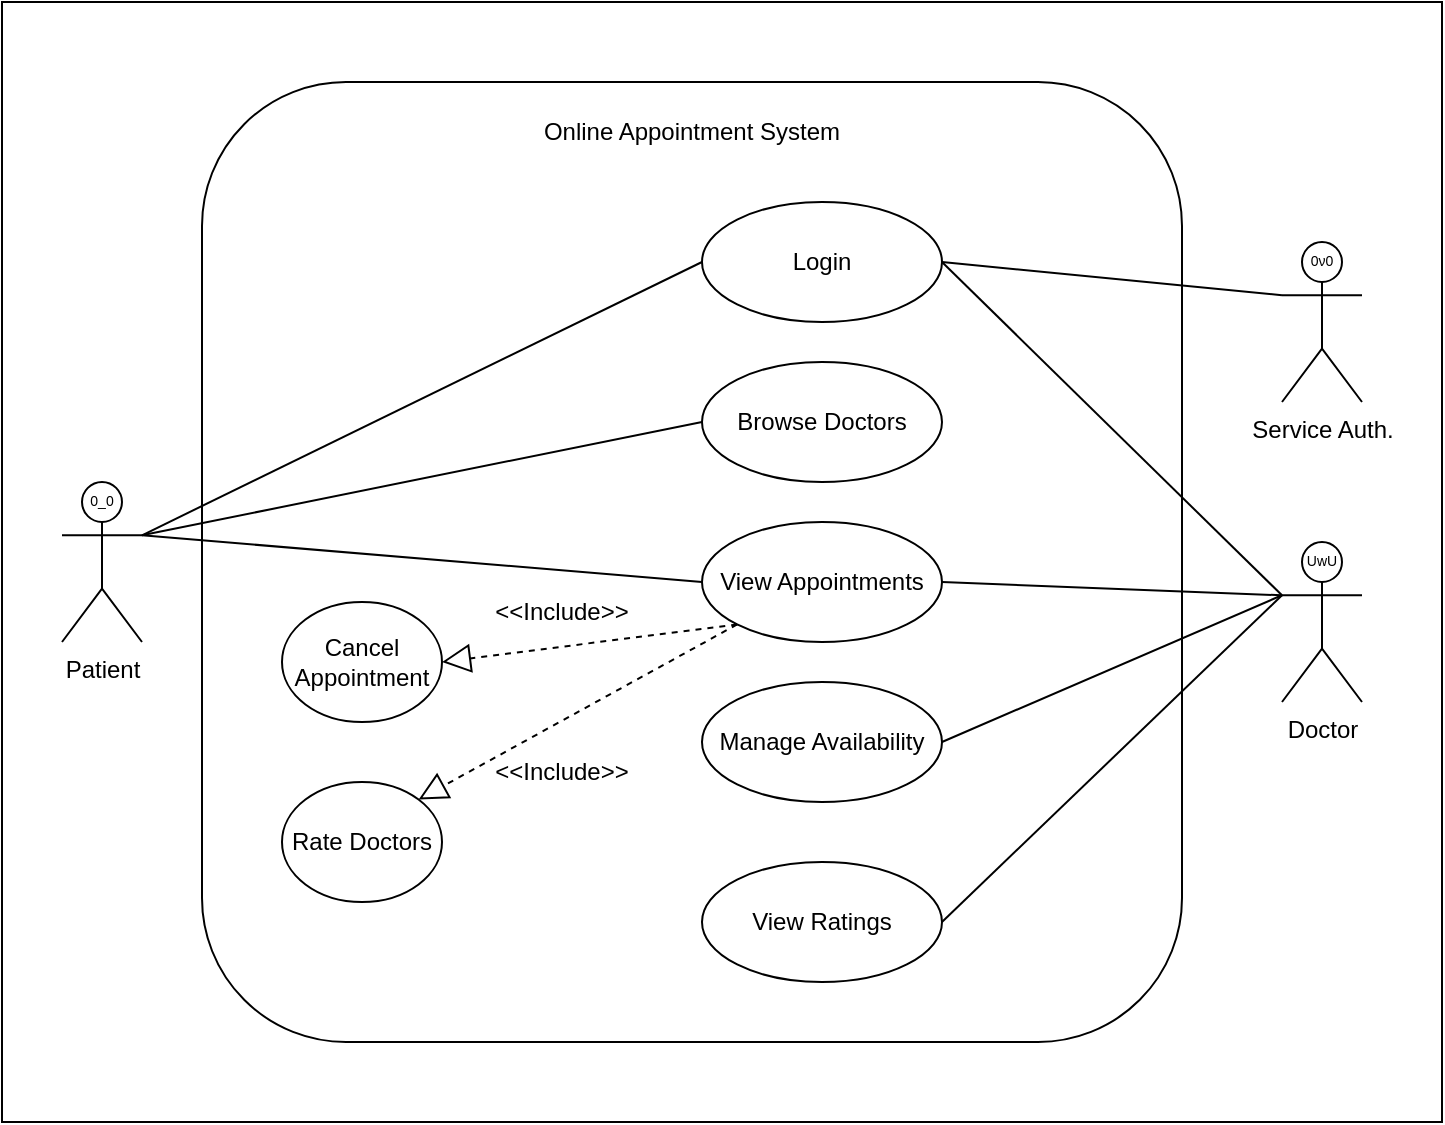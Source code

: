 <mxfile version="26.2.5">
  <diagram name="Page-1" id="f8higoZa323-nQzgr06Q">
    <mxGraphModel dx="1151" dy="791" grid="1" gridSize="10" guides="1" tooltips="1" connect="1" arrows="1" fold="1" page="1" pageScale="1" pageWidth="827" pageHeight="1169" math="0" shadow="0">
      <root>
        <mxCell id="0" />
        <mxCell id="1" parent="0" />
        <mxCell id="hr4RtkWxtsuXZ8PvqBrc-34" value="" style="rounded=0;whiteSpace=wrap;html=1;" vertex="1" parent="1">
          <mxGeometry x="54" y="40" width="720" height="560" as="geometry" />
        </mxCell>
        <mxCell id="hr4RtkWxtsuXZ8PvqBrc-1" value="Patient&lt;div&gt;&lt;br&gt;&lt;/div&gt;" style="shape=umlActor;verticalLabelPosition=bottom;verticalAlign=top;html=1;outlineConnect=0;" vertex="1" parent="1">
          <mxGeometry x="84" y="280" width="40" height="80" as="geometry" />
        </mxCell>
        <mxCell id="hr4RtkWxtsuXZ8PvqBrc-2" value="Doctor" style="shape=umlActor;verticalLabelPosition=bottom;verticalAlign=top;html=1;outlineConnect=0;" vertex="1" parent="1">
          <mxGeometry x="694" y="310" width="40" height="80" as="geometry" />
        </mxCell>
        <mxCell id="hr4RtkWxtsuXZ8PvqBrc-3" value="Service Auth." style="shape=umlActor;verticalLabelPosition=bottom;verticalAlign=top;html=1;outlineConnect=0;" vertex="1" parent="1">
          <mxGeometry x="694" y="160" width="40" height="80" as="geometry" />
        </mxCell>
        <mxCell id="hr4RtkWxtsuXZ8PvqBrc-5" value="" style="rounded=1;whiteSpace=wrap;html=1;" vertex="1" parent="1">
          <mxGeometry x="154" y="80" width="490" height="480" as="geometry" />
        </mxCell>
        <mxCell id="hr4RtkWxtsuXZ8PvqBrc-6" value="Online Appointment System" style="text;html=1;align=center;verticalAlign=middle;whiteSpace=wrap;rounded=0;" vertex="1" parent="1">
          <mxGeometry x="269" y="90" width="260" height="30" as="geometry" />
        </mxCell>
        <mxCell id="hr4RtkWxtsuXZ8PvqBrc-7" value="Login" style="ellipse;whiteSpace=wrap;html=1;" vertex="1" parent="1">
          <mxGeometry x="404" y="140" width="120" height="60" as="geometry" />
        </mxCell>
        <mxCell id="hr4RtkWxtsuXZ8PvqBrc-8" value="Browse Doctors" style="ellipse;whiteSpace=wrap;html=1;" vertex="1" parent="1">
          <mxGeometry x="404" y="220" width="120" height="60" as="geometry" />
        </mxCell>
        <mxCell id="hr4RtkWxtsuXZ8PvqBrc-9" value="View Appointments" style="ellipse;whiteSpace=wrap;html=1;" vertex="1" parent="1">
          <mxGeometry x="404" y="300" width="120" height="60" as="geometry" />
        </mxCell>
        <mxCell id="hr4RtkWxtsuXZ8PvqBrc-10" value="Manage Availability" style="ellipse;whiteSpace=wrap;html=1;" vertex="1" parent="1">
          <mxGeometry x="404" y="380" width="120" height="60" as="geometry" />
        </mxCell>
        <mxCell id="hr4RtkWxtsuXZ8PvqBrc-11" value="View Ratings" style="ellipse;whiteSpace=wrap;html=1;" vertex="1" parent="1">
          <mxGeometry x="404" y="470" width="120" height="60" as="geometry" />
        </mxCell>
        <mxCell id="hr4RtkWxtsuXZ8PvqBrc-12" value="Cancel Appointment" style="ellipse;whiteSpace=wrap;html=1;" vertex="1" parent="1">
          <mxGeometry x="194" y="340" width="80" height="60" as="geometry" />
        </mxCell>
        <mxCell id="hr4RtkWxtsuXZ8PvqBrc-13" value="Rate Doctors" style="ellipse;whiteSpace=wrap;html=1;" vertex="1" parent="1">
          <mxGeometry x="194" y="430" width="80" height="60" as="geometry" />
        </mxCell>
        <mxCell id="hr4RtkWxtsuXZ8PvqBrc-18" value="" style="endArrow=none;html=1;rounded=0;exitX=0;exitY=0.5;exitDx=0;exitDy=0;entryX=1;entryY=0.333;entryDx=0;entryDy=0;entryPerimeter=0;" edge="1" parent="1" source="hr4RtkWxtsuXZ8PvqBrc-7" target="hr4RtkWxtsuXZ8PvqBrc-1">
          <mxGeometry width="50" height="50" relative="1" as="geometry">
            <mxPoint x="444" y="370" as="sourcePoint" />
            <mxPoint x="254" y="310" as="targetPoint" />
          </mxGeometry>
        </mxCell>
        <mxCell id="hr4RtkWxtsuXZ8PvqBrc-19" value="" style="endArrow=none;html=1;rounded=0;exitX=1;exitY=0.333;exitDx=0;exitDy=0;exitPerimeter=0;entryX=0;entryY=0.5;entryDx=0;entryDy=0;" edge="1" parent="1" source="hr4RtkWxtsuXZ8PvqBrc-1" target="hr4RtkWxtsuXZ8PvqBrc-8">
          <mxGeometry width="50" height="50" relative="1" as="geometry">
            <mxPoint x="444" y="370" as="sourcePoint" />
            <mxPoint x="494" y="320" as="targetPoint" />
          </mxGeometry>
        </mxCell>
        <mxCell id="hr4RtkWxtsuXZ8PvqBrc-20" value="" style="endArrow=none;html=1;rounded=0;exitX=1;exitY=0.333;exitDx=0;exitDy=0;exitPerimeter=0;entryX=0;entryY=0.5;entryDx=0;entryDy=0;" edge="1" parent="1" source="hr4RtkWxtsuXZ8PvqBrc-1" target="hr4RtkWxtsuXZ8PvqBrc-9">
          <mxGeometry width="50" height="50" relative="1" as="geometry">
            <mxPoint x="444" y="370" as="sourcePoint" />
            <mxPoint x="494" y="320" as="targetPoint" />
          </mxGeometry>
        </mxCell>
        <mxCell id="hr4RtkWxtsuXZ8PvqBrc-21" value="" style="endArrow=none;html=1;rounded=0;exitX=1;exitY=0.5;exitDx=0;exitDy=0;entryX=0;entryY=0.333;entryDx=0;entryDy=0;entryPerimeter=0;" edge="1" parent="1" source="hr4RtkWxtsuXZ8PvqBrc-7" target="hr4RtkWxtsuXZ8PvqBrc-2">
          <mxGeometry width="50" height="50" relative="1" as="geometry">
            <mxPoint x="444" y="370" as="sourcePoint" />
            <mxPoint x="494" y="320" as="targetPoint" />
          </mxGeometry>
        </mxCell>
        <mxCell id="hr4RtkWxtsuXZ8PvqBrc-22" value="" style="endArrow=none;html=1;rounded=0;entryX=0;entryY=0.333;entryDx=0;entryDy=0;entryPerimeter=0;exitX=1;exitY=0.5;exitDx=0;exitDy=0;" edge="1" parent="1" source="hr4RtkWxtsuXZ8PvqBrc-9" target="hr4RtkWxtsuXZ8PvqBrc-2">
          <mxGeometry width="50" height="50" relative="1" as="geometry">
            <mxPoint x="444" y="370" as="sourcePoint" />
            <mxPoint x="494" y="320" as="targetPoint" />
          </mxGeometry>
        </mxCell>
        <mxCell id="hr4RtkWxtsuXZ8PvqBrc-23" value="" style="endArrow=none;html=1;rounded=0;entryX=0;entryY=0.333;entryDx=0;entryDy=0;entryPerimeter=0;exitX=1;exitY=0.5;exitDx=0;exitDy=0;" edge="1" parent="1" source="hr4RtkWxtsuXZ8PvqBrc-10" target="hr4RtkWxtsuXZ8PvqBrc-2">
          <mxGeometry width="50" height="50" relative="1" as="geometry">
            <mxPoint x="444" y="370" as="sourcePoint" />
            <mxPoint x="494" y="320" as="targetPoint" />
          </mxGeometry>
        </mxCell>
        <mxCell id="hr4RtkWxtsuXZ8PvqBrc-24" value="" style="endArrow=none;html=1;rounded=0;exitX=1;exitY=0.5;exitDx=0;exitDy=0;entryX=0;entryY=0.333;entryDx=0;entryDy=0;entryPerimeter=0;" edge="1" parent="1" source="hr4RtkWxtsuXZ8PvqBrc-11" target="hr4RtkWxtsuXZ8PvqBrc-2">
          <mxGeometry width="50" height="50" relative="1" as="geometry">
            <mxPoint x="444" y="370" as="sourcePoint" />
            <mxPoint x="494" y="320" as="targetPoint" />
          </mxGeometry>
        </mxCell>
        <mxCell id="hr4RtkWxtsuXZ8PvqBrc-25" value="" style="endArrow=block;dashed=1;endFill=0;endSize=12;html=1;rounded=0;exitX=0;exitY=1;exitDx=0;exitDy=0;entryX=1;entryY=0.5;entryDx=0;entryDy=0;" edge="1" parent="1" source="hr4RtkWxtsuXZ8PvqBrc-9" target="hr4RtkWxtsuXZ8PvqBrc-12">
          <mxGeometry width="160" relative="1" as="geometry">
            <mxPoint x="204" y="430" as="sourcePoint" />
            <mxPoint x="364" y="430" as="targetPoint" />
          </mxGeometry>
        </mxCell>
        <mxCell id="hr4RtkWxtsuXZ8PvqBrc-27" value="&amp;lt;&amp;lt;Include&amp;gt;&amp;gt;" style="text;html=1;align=center;verticalAlign=middle;whiteSpace=wrap;rounded=0;" vertex="1" parent="1">
          <mxGeometry x="304" y="330" width="60" height="30" as="geometry" />
        </mxCell>
        <mxCell id="hr4RtkWxtsuXZ8PvqBrc-29" value="" style="endArrow=block;dashed=1;endFill=0;endSize=12;html=1;rounded=0;exitX=0;exitY=1;exitDx=0;exitDy=0;entryX=1;entryY=0;entryDx=0;entryDy=0;" edge="1" parent="1" source="hr4RtkWxtsuXZ8PvqBrc-9" target="hr4RtkWxtsuXZ8PvqBrc-13">
          <mxGeometry width="160" relative="1" as="geometry">
            <mxPoint x="422" y="351" as="sourcePoint" />
            <mxPoint x="322" y="419" as="targetPoint" />
          </mxGeometry>
        </mxCell>
        <mxCell id="hr4RtkWxtsuXZ8PvqBrc-28" value="&amp;lt;&amp;lt;Include&amp;gt;&amp;gt;" style="text;html=1;align=center;verticalAlign=middle;whiteSpace=wrap;rounded=0;" vertex="1" parent="1">
          <mxGeometry x="304" y="410" width="60" height="30" as="geometry" />
        </mxCell>
        <mxCell id="hr4RtkWxtsuXZ8PvqBrc-30" value="" style="endArrow=none;html=1;rounded=0;entryX=0;entryY=0.333;entryDx=0;entryDy=0;entryPerimeter=0;exitX=1;exitY=0.5;exitDx=0;exitDy=0;" edge="1" parent="1" source="hr4RtkWxtsuXZ8PvqBrc-7" target="hr4RtkWxtsuXZ8PvqBrc-3">
          <mxGeometry width="50" height="50" relative="1" as="geometry">
            <mxPoint x="444" y="370" as="sourcePoint" />
            <mxPoint x="494" y="320" as="targetPoint" />
          </mxGeometry>
        </mxCell>
        <mxCell id="hr4RtkWxtsuXZ8PvqBrc-31" value="0_0" style="text;html=1;align=center;verticalAlign=middle;whiteSpace=wrap;rounded=0;fontSize=7;" vertex="1" parent="1">
          <mxGeometry x="90" y="280" width="28" height="20" as="geometry" />
        </mxCell>
        <mxCell id="hr4RtkWxtsuXZ8PvqBrc-32" value="0ν0" style="text;html=1;align=center;verticalAlign=middle;whiteSpace=wrap;rounded=0;fontSize=7;" vertex="1" parent="1">
          <mxGeometry x="700" y="160" width="28" height="20" as="geometry" />
        </mxCell>
        <mxCell id="hr4RtkWxtsuXZ8PvqBrc-33" value="UwU" style="text;html=1;align=center;verticalAlign=middle;whiteSpace=wrap;rounded=0;fontSize=7;" vertex="1" parent="1">
          <mxGeometry x="700" y="310" width="28" height="20" as="geometry" />
        </mxCell>
      </root>
    </mxGraphModel>
  </diagram>
</mxfile>
